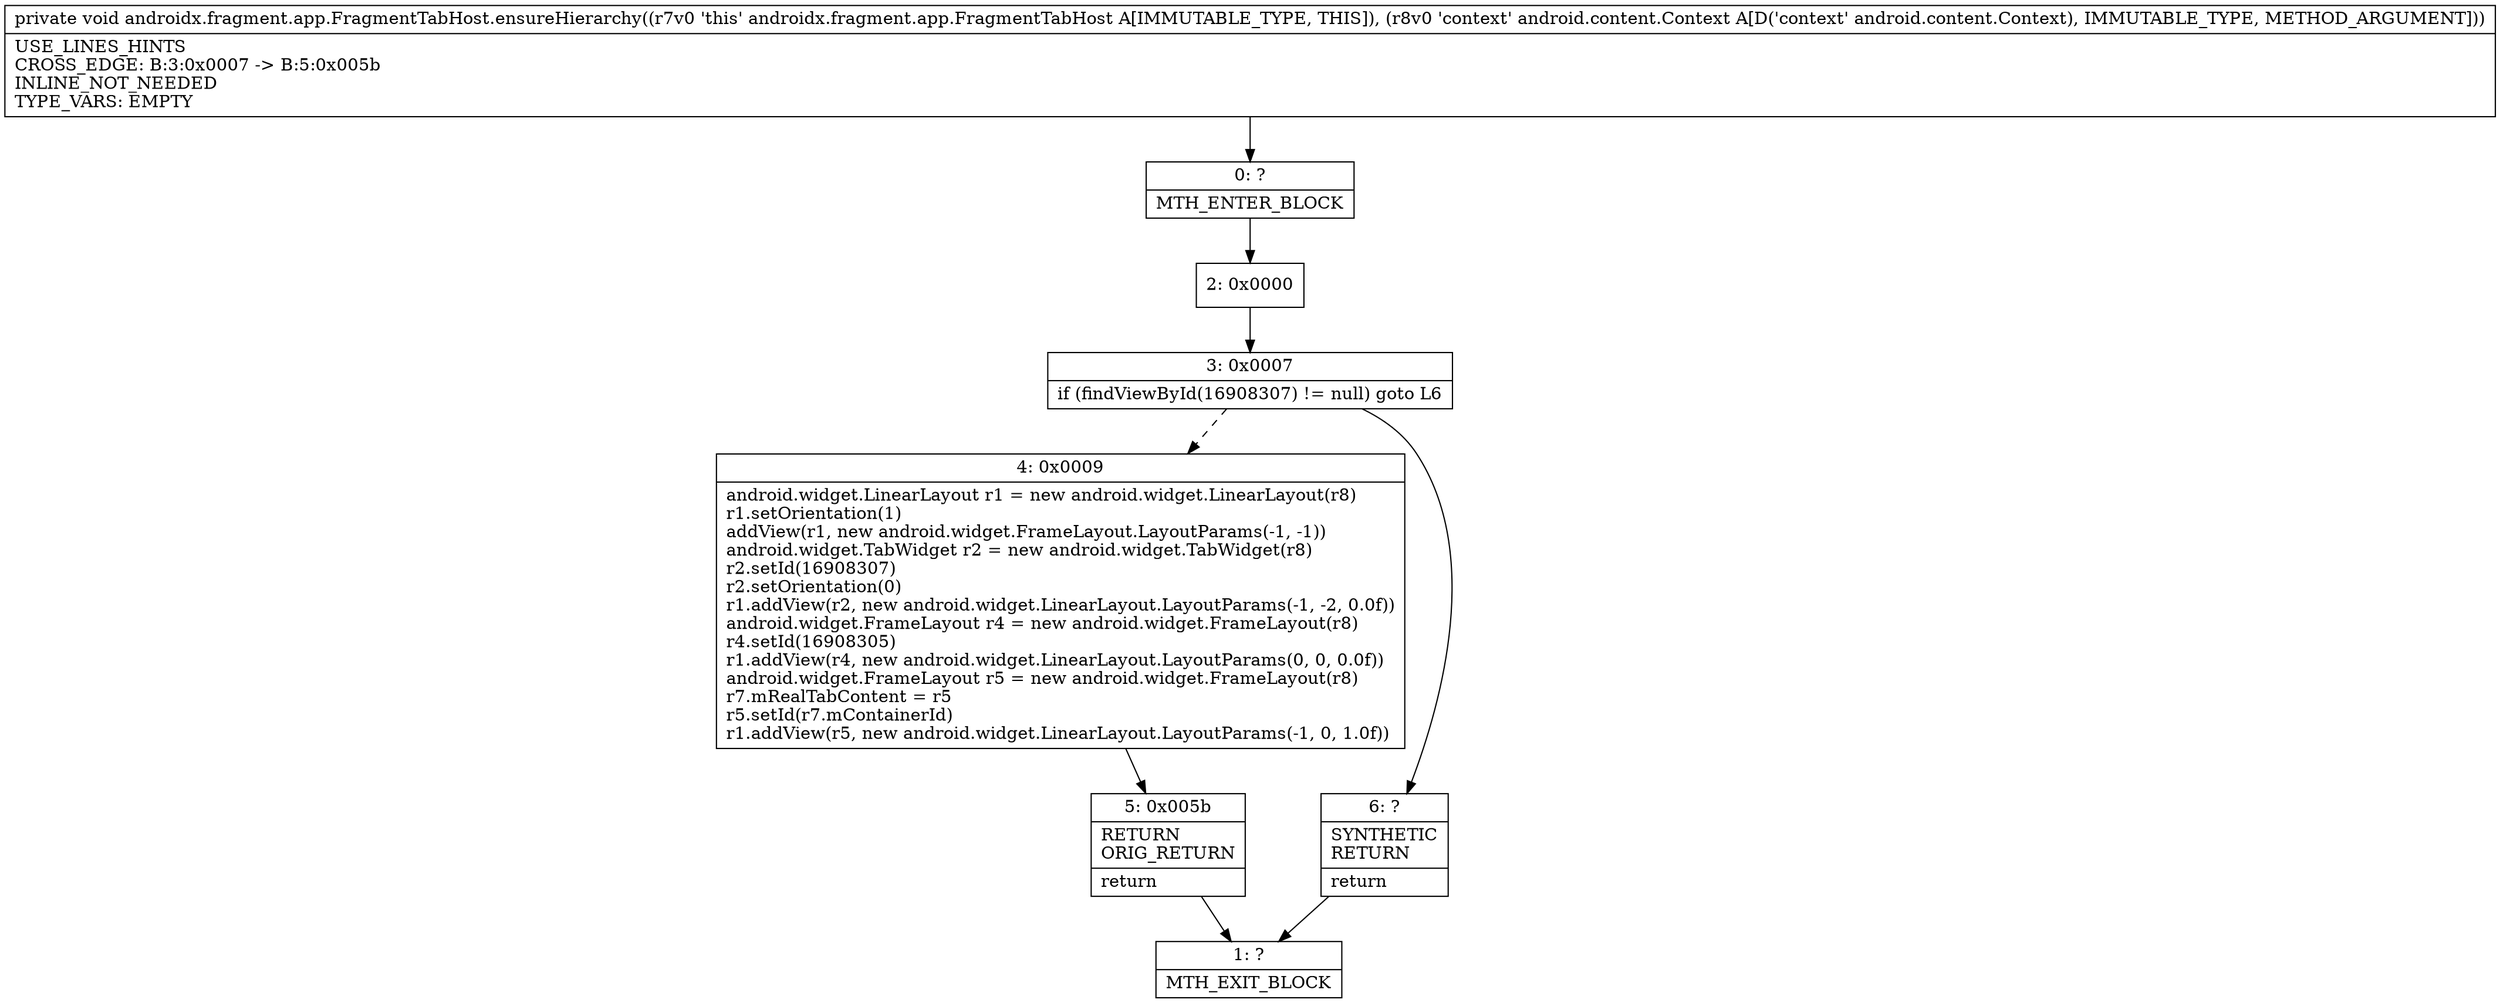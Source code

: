 digraph "CFG forandroidx.fragment.app.FragmentTabHost.ensureHierarchy(Landroid\/content\/Context;)V" {
Node_0 [shape=record,label="{0\:\ ?|MTH_ENTER_BLOCK\l}"];
Node_2 [shape=record,label="{2\:\ 0x0000}"];
Node_3 [shape=record,label="{3\:\ 0x0007|if (findViewById(16908307) != null) goto L6\l}"];
Node_4 [shape=record,label="{4\:\ 0x0009|android.widget.LinearLayout r1 = new android.widget.LinearLayout(r8)\lr1.setOrientation(1)\laddView(r1, new android.widget.FrameLayout.LayoutParams(\-1, \-1))\landroid.widget.TabWidget r2 = new android.widget.TabWidget(r8)\lr2.setId(16908307)\lr2.setOrientation(0)\lr1.addView(r2, new android.widget.LinearLayout.LayoutParams(\-1, \-2, 0.0f))\landroid.widget.FrameLayout r4 = new android.widget.FrameLayout(r8)\lr4.setId(16908305)\lr1.addView(r4, new android.widget.LinearLayout.LayoutParams(0, 0, 0.0f))\landroid.widget.FrameLayout r5 = new android.widget.FrameLayout(r8)\lr7.mRealTabContent = r5\lr5.setId(r7.mContainerId)\lr1.addView(r5, new android.widget.LinearLayout.LayoutParams(\-1, 0, 1.0f))\l}"];
Node_5 [shape=record,label="{5\:\ 0x005b|RETURN\lORIG_RETURN\l|return\l}"];
Node_1 [shape=record,label="{1\:\ ?|MTH_EXIT_BLOCK\l}"];
Node_6 [shape=record,label="{6\:\ ?|SYNTHETIC\lRETURN\l|return\l}"];
MethodNode[shape=record,label="{private void androidx.fragment.app.FragmentTabHost.ensureHierarchy((r7v0 'this' androidx.fragment.app.FragmentTabHost A[IMMUTABLE_TYPE, THIS]), (r8v0 'context' android.content.Context A[D('context' android.content.Context), IMMUTABLE_TYPE, METHOD_ARGUMENT]))  | USE_LINES_HINTS\lCROSS_EDGE: B:3:0x0007 \-\> B:5:0x005b\lINLINE_NOT_NEEDED\lTYPE_VARS: EMPTY\l}"];
MethodNode -> Node_0;Node_0 -> Node_2;
Node_2 -> Node_3;
Node_3 -> Node_4[style=dashed];
Node_3 -> Node_6;
Node_4 -> Node_5;
Node_5 -> Node_1;
Node_6 -> Node_1;
}

